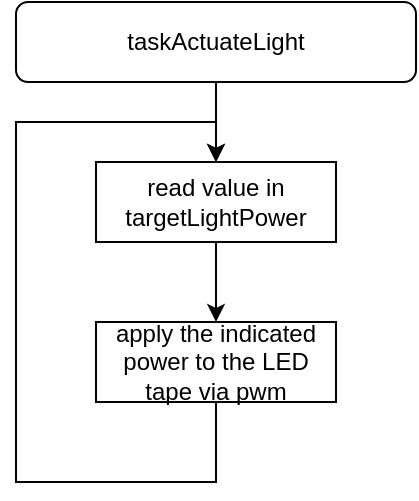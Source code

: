 <mxfile version="16.0.0" type="device"><diagram id="C5RBs43oDa-KdzZeNtuy" name="Page-1"><mxGraphModel dx="561" dy="296" grid="1" gridSize="10" guides="1" tooltips="1" connect="1" arrows="1" fold="1" page="1" pageScale="1" pageWidth="827" pageHeight="1169" math="0" shadow="0"><root><mxCell id="WIyWlLk6GJQsqaUBKTNV-0"/><mxCell id="WIyWlLk6GJQsqaUBKTNV-1" parent="WIyWlLk6GJQsqaUBKTNV-0"/><mxCell id="kXIF5lAyFnLGbSisuO0o-7" value="" style="edgeStyle=orthogonalEdgeStyle;rounded=0;orthogonalLoop=1;jettySize=auto;html=1;fontSize=10;" parent="WIyWlLk6GJQsqaUBKTNV-1" source="kXIF5lAyFnLGbSisuO0o-2" edge="1"><mxGeometry relative="1" as="geometry"><mxPoint x="380" y="160" as="targetPoint"/></mxGeometry></mxCell><mxCell id="kXIF5lAyFnLGbSisuO0o-2" value="taskActuateLight" style="rounded=1;whiteSpace=wrap;html=1;" parent="WIyWlLk6GJQsqaUBKTNV-1" vertex="1"><mxGeometry x="280" y="80" width="200" height="40" as="geometry"/></mxCell><mxCell id="kXIF5lAyFnLGbSisuO0o-23" style="edgeStyle=orthogonalEdgeStyle;rounded=0;orthogonalLoop=1;jettySize=auto;html=1;entryX=0.5;entryY=0;entryDx=0;entryDy=0;fontSize=10;exitX=0.5;exitY=1;exitDx=0;exitDy=0;" parent="WIyWlLk6GJQsqaUBKTNV-1" source="ftPDsZQ5ac95kDlHr2vu-1" edge="1"><mxGeometry relative="1" as="geometry"><Array as="points"><mxPoint x="380" y="320"/><mxPoint x="280" y="320"/><mxPoint x="280" y="140"/><mxPoint x="380" y="140"/></Array><mxPoint x="380" y="640" as="sourcePoint"/><mxPoint x="380" y="160" as="targetPoint"/></mxGeometry></mxCell><mxCell id="ftPDsZQ5ac95kDlHr2vu-2" style="edgeStyle=orthogonalEdgeStyle;rounded=0;orthogonalLoop=1;jettySize=auto;html=1;" edge="1" parent="WIyWlLk6GJQsqaUBKTNV-1" source="ftPDsZQ5ac95kDlHr2vu-0" target="ftPDsZQ5ac95kDlHr2vu-1"><mxGeometry relative="1" as="geometry"/></mxCell><mxCell id="ftPDsZQ5ac95kDlHr2vu-0" value="read value in targetLightPower" style="rounded=0;whiteSpace=wrap;html=1;" vertex="1" parent="WIyWlLk6GJQsqaUBKTNV-1"><mxGeometry x="320" y="160" width="120" height="40" as="geometry"/></mxCell><mxCell id="ftPDsZQ5ac95kDlHr2vu-1" value="apply the indicated power to the LED tape via pwm" style="rounded=0;whiteSpace=wrap;html=1;" vertex="1" parent="WIyWlLk6GJQsqaUBKTNV-1"><mxGeometry x="320" y="240" width="120" height="40" as="geometry"/></mxCell></root></mxGraphModel></diagram></mxfile>